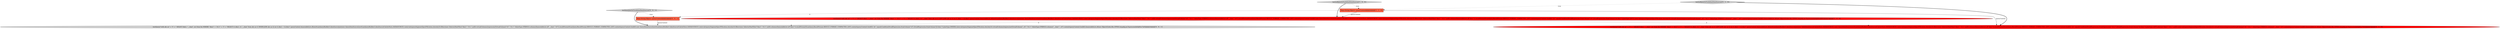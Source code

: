 digraph {
6 [style = filled, label = "Map<String,Object> queryContext@@@2@@@['0', '0', '1']", fillcolor = tomato, shape = box image = "AAA0AAABBB3BBB"];
1 [style = filled, label = "Map<String,Object> queryContext@@@2@@@['1', '1', '0']", fillcolor = tomato, shape = box image = "AAA0AAABBB1BBB"];
5 [style = filled, label = "testQuery(\"with abc as\" + \"(\" + \" SELECT dim1, \"__time\", m1 from foo WHERE \"dim1\" = '10.1'\" + \")\" + \"SELECT t1.dim1, t1.\"__time\" from abc as t1 INNER JOIN abc as t2 on t1.dim1 = t2.dim1\",queryContext,ImmutableList.of(newScanQueryBuilder().dataSource(join(new QueryDataSource(newScanQueryBuilder().dataSource(CalciteTests.DATASOURCE1).intervals(querySegmentSpec(Filtration.eternity())).filters(new SelectorDimFilter(\"dim1\",\"10.1\",null)).virtualColumns(expressionVirtualColumn(\"v0\",\"'10.1'\",ValueType.STRING)).columns(ImmutableList.of(\"__time\",\"v0\")).resultFormat(ScanQuery.ResultFormat.RESULT_FORMAT_COMPACTED_LIST).context(queryContext).build()),new QueryDataSource(newScanQueryBuilder().dataSource(CalciteTests.DATASOURCE1).intervals(querySegmentSpec(Filtration.eternity())).filters(new SelectorDimFilter(\"dim1\",\"10.1\",null)).columns(ImmutableList.of(\"dim1\")).resultFormat(ScanQuery.ResultFormat.RESULT_FORMAT_COMPACTED_LIST).context(queryContext).build()),\"j0.\",equalsCondition(DruidExpression.fromColumn(\"v0\"),DruidExpression.fromColumn(\"j0.dim1\")),JoinType.INNER)).intervals(querySegmentSpec(Filtration.eternity())).virtualColumns(expressionVirtualColumn(\"_v0\",\"'10.1'\",ValueType.STRING)).columns(\"__time\",\"_v0\").context(queryContext).build()),ImmutableList.of(new Object((((edu.fdu.CPPDG.tinypdg.pe.ExpressionInfo@8ce7a9))@@@3@@@['0', '0', '1']", fillcolor = lightgray, shape = ellipse image = "AAA0AAABBB3BBB"];
3 [style = filled, label = "testLeftJoinOnTwoInlineDataSources['0', '1', '0']", fillcolor = lightgray, shape = diamond image = "AAA0AAABBB2BBB"];
0 [style = filled, label = "testLeftJoinOnTwoInlineDataSources['1', '0', '0']", fillcolor = lightgray, shape = diamond image = "AAA0AAABBB1BBB"];
7 [style = filled, label = "testInnerJoinOnTwoInlineDataSources['0', '0', '1']", fillcolor = lightgray, shape = diamond image = "AAA0AAABBB3BBB"];
2 [style = filled, label = "testQuery(\"with abc as\" + \"(\" + \" SELECT dim1, \"__time\", m1 from foo WHERE \"dim1\" = '10.1'\" + \")\" + \"SELECT t1.dim1, t1.\"__time\" from abc as t1 LEFT JOIN abc as t2 on t1.dim1 = t2.dim1\",queryContext,ImmutableList.of(newScanQueryBuilder().dataSource(join(new QueryDataSource(newScanQueryBuilder().dataSource(CalciteTests.DATASOURCE1).intervals(querySegmentSpec(Filtration.eternity())).filters(new SelectorDimFilter(\"dim1\",\"10.1\",null)).virtualColumns(expressionVirtualColumn(\"v0\",\"'10.1'\",ValueType.STRING)).columns(ImmutableList.of(\"__time\",\"v0\")).resultFormat(ScanQuery.ResultFormat.RESULT_FORMAT_COMPACTED_LIST).context(queryContext).build()),new QueryDataSource(newScanQueryBuilder().dataSource(CalciteTests.DATASOURCE1).intervals(querySegmentSpec(Filtration.eternity())).filters(new SelectorDimFilter(\"dim1\",\"10.1\",null)).columns(ImmutableList.of(\"dim1\")).resultFormat(ScanQuery.ResultFormat.RESULT_FORMAT_COMPACTED_LIST).context(queryContext).build()),\"j0.\",equalsCondition(DruidExpression.fromColumn(\"v0\"),DruidExpression.fromColumn(\"j0.dim1\")),JoinType.LEFT)).intervals(querySegmentSpec(Filtration.eternity())).virtualColumns(expressionVirtualColumn(\"_v0\",\"'10.1'\",ValueType.STRING)).columns(\"__time\",\"_v0\").context(queryContext).build()),ImmutableList.of(new Object((((edu.fdu.CPPDG.tinypdg.pe.ExpressionInfo@8ce688))@@@3@@@['1', '0', '0']", fillcolor = red, shape = ellipse image = "AAA1AAABBB1BBB"];
4 [style = filled, label = "testQuery(\"with abc as\" + \"(\" + \" SELECT dim1, \"__time\", m1 from foo WHERE \"dim1\" = '10.1'\" + \")\" + \"SELECT t1.dim1, t1.\"__time\" from abc as t1 LEFT JOIN abc as t2 on t1.dim1 = t2.dim1\",queryContext,ImmutableList.of(newScanQueryBuilder().dataSource(join(new TableDataSource(CalciteTests.DATASOURCE1),new QueryDataSource(newScanQueryBuilder().dataSource(CalciteTests.DATASOURCE1).intervals(querySegmentSpec(Filtration.eternity())).filters(new SelectorDimFilter(\"dim1\",\"10.1\",null)).columns(ImmutableList.of(\"dim1\")).resultFormat(ScanQuery.ResultFormat.RESULT_FORMAT_COMPACTED_LIST).context(queryContext).build()),\"j0.\",equalsCondition(DruidExpression.fromExpression(\"'10.1'\"),DruidExpression.fromColumn(\"j0.dim1\")),JoinType.LEFT,selector(\"dim1\",\"10.1\",null))).intervals(querySegmentSpec(Filtration.eternity())).virtualColumns(expressionVirtualColumn(\"v0\",\"'10.1'\",ValueType.STRING)).columns(\"__time\",\"v0\").context(queryContext).build()),ImmutableList.of(new Object((((edu.fdu.CPPDG.tinypdg.pe.ExpressionInfo@8ce704))@@@3@@@['0', '1', '0']", fillcolor = red, shape = ellipse image = "AAA1AAABBB2BBB"];
2->4 [style = dashed, label="0"];
7->6 [style = dotted, label="true"];
2->5 [style = dashed, label="0"];
7->5 [style = bold, label=""];
0->2 [style = bold, label=""];
1->2 [style = solid, label="queryContext"];
6->5 [style = solid, label="queryContext"];
3->1 [style = dotted, label="true"];
3->4 [style = bold, label=""];
1->6 [style = dashed, label="0"];
0->1 [style = dotted, label="true"];
1->4 [style = solid, label="queryContext"];
}
